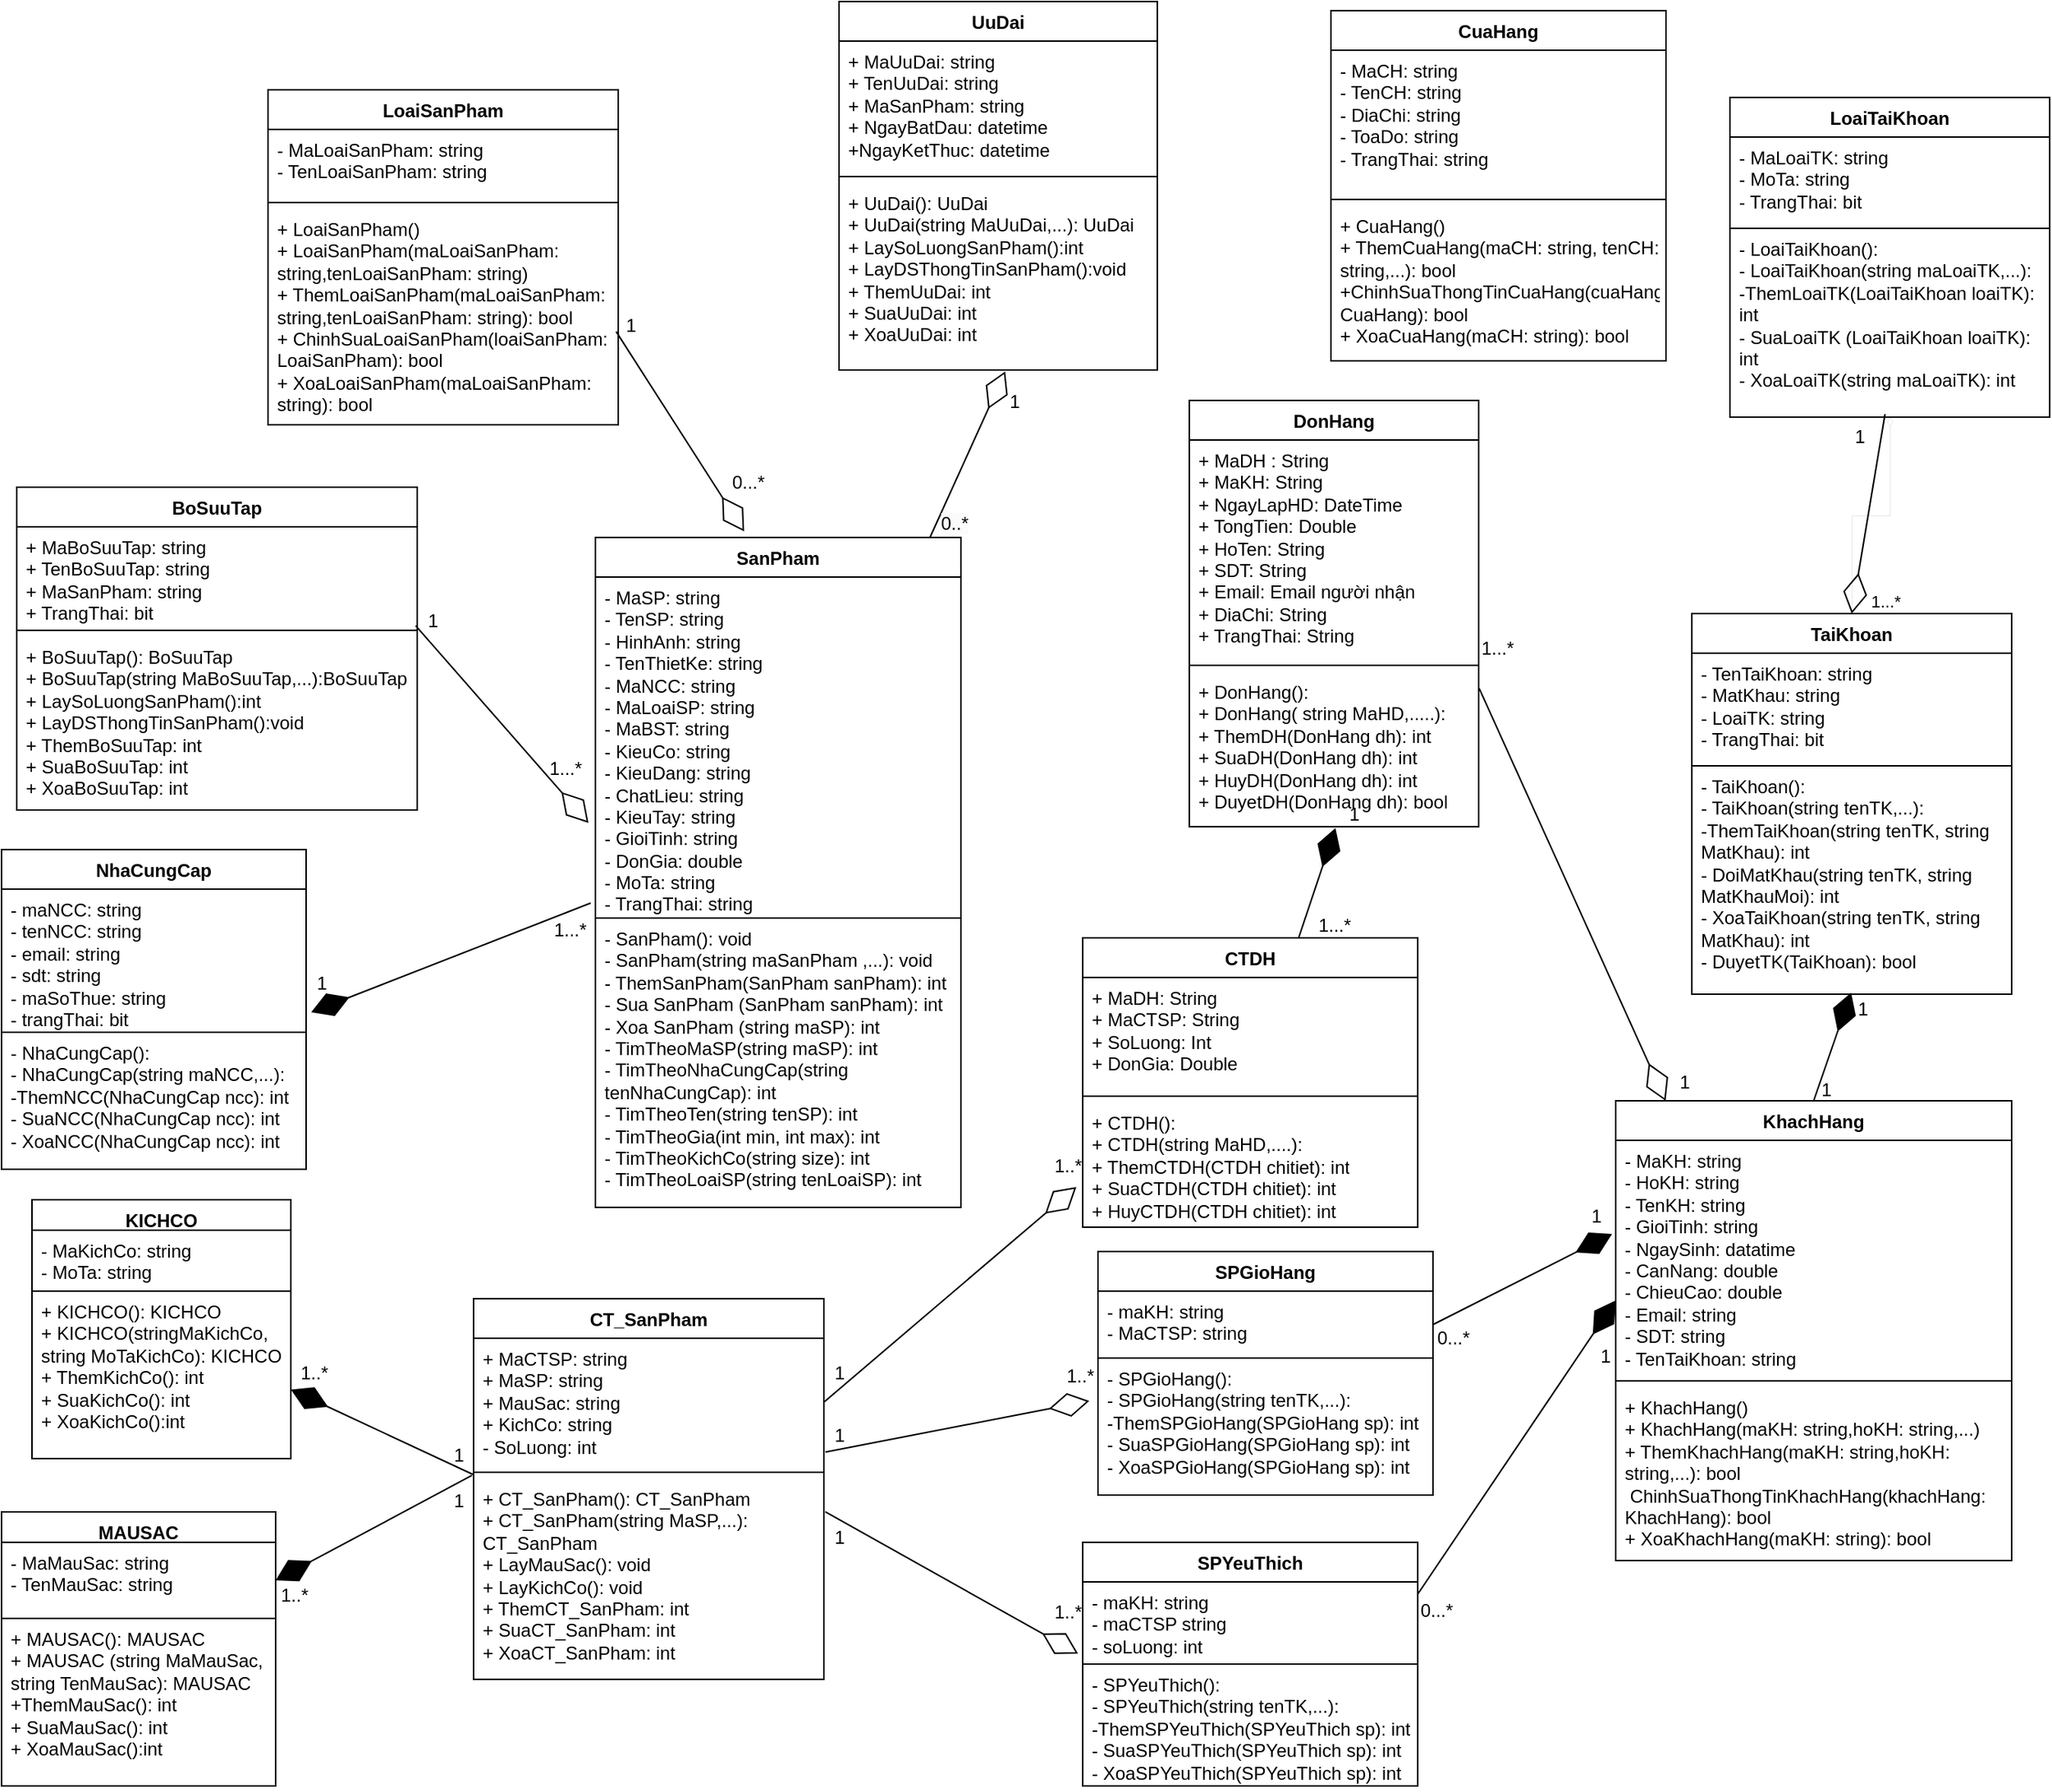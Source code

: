 <mxfile version="24.0.4" type="device">
  <diagram name="Page-1" id="Hk_cvfs8QM16NfBTxRiu">
    <mxGraphModel dx="2085" dy="1831" grid="1" gridSize="10" guides="1" tooltips="1" connect="1" arrows="1" fold="1" page="1" pageScale="1" pageWidth="850" pageHeight="1100" math="0" shadow="0">
      <root>
        <mxCell id="0" />
        <mxCell id="1" parent="0" />
        <mxCell id="ZIIAllhBDOTCkAsZDq-J-1" value="SanPham" style="swimlane;fontStyle=1;align=center;verticalAlign=top;childLayout=stackLayout;horizontal=1;startSize=26;horizontalStack=0;resizeParent=1;resizeParentMax=0;resizeLast=0;collapsible=1;marginBottom=0;whiteSpace=wrap;html=1;labelBackgroundColor=none;" parent="1" vertex="1">
          <mxGeometry x="-360" y="-650" width="240" height="440" as="geometry" />
        </mxCell>
        <mxCell id="ZIIAllhBDOTCkAsZDq-J-2" value="- MaSP: string&lt;div&gt;- TenSP: string&lt;/div&gt;&lt;div&gt;- HinhAnh: string&lt;/div&gt;&lt;div&gt;- TenThietKe: string&lt;/div&gt;&lt;div&gt;- MaNCC: string&lt;/div&gt;&lt;div&gt;- MaLoaiSP: string&lt;/div&gt;&lt;div&gt;- MaBST: string&lt;/div&gt;&lt;div&gt;- KieuCo:&amp;nbsp;&lt;span style=&quot;background-color: initial;&quot;&gt;string&lt;/span&gt;&lt;/div&gt;&lt;div&gt;- KieuDang: string&lt;/div&gt;&lt;div&gt;- ChatLieu:&amp;nbsp;&lt;span style=&quot;background-color: initial;&quot;&gt;string&lt;/span&gt;&lt;/div&gt;&lt;div&gt;&lt;span style=&quot;background-color: initial;&quot;&gt;- KieuTay: string&lt;/span&gt;&lt;/div&gt;&lt;div&gt;- GioiTinh: string&lt;/div&gt;&lt;div&gt;- DonGia: double&lt;/div&gt;&lt;div&gt;- MoTa: string&lt;br&gt;&lt;/div&gt;&lt;div&gt;- TrangThai: string&lt;/div&gt;" style="text;strokeColor=none;fillColor=none;align=left;verticalAlign=top;spacingLeft=4;spacingRight=4;overflow=hidden;rotatable=0;points=[[0,0.5],[1,0.5]];portConstraint=eastwest;whiteSpace=wrap;html=1;labelBackgroundColor=none;" parent="ZIIAllhBDOTCkAsZDq-J-1" vertex="1">
          <mxGeometry y="26" width="240" height="224" as="geometry" />
        </mxCell>
        <mxCell id="ZIIAllhBDOTCkAsZDq-J-4" value="- SanPham(): void&#xa;- SanPham(string maSanPham ,...): void&#xa;- ThemSanPham(SanPham sanPham): int&#xa;- Sua SanPham (SanPham sanPham): int&#xa;- Xoa SanPham (string maSP): int&#xa;- TimTheoMaSP(string maSP): int&#xa;- TimTheoNhaCungCap(string tenNhaCungCap): int&#xa;- TimTheoTen(string tenSP): int&#xa;- TimTheoGia(int min, int max): int&#xa;- TimTheoKichCo(string size): int&#xa;- TimTheoLoaiSP(string tenLoaiSP): int" style="text;fillColor=none;align=left;verticalAlign=top;spacingLeft=4;spacingRight=2;overflow=hidden;rotatable=0;points=[[0,0.5],[1,0.5]];portConstraint=eastwest;spacingTop=0;whiteSpace=wrap;labelBackgroundColor=none;strokeColor=default;" parent="ZIIAllhBDOTCkAsZDq-J-1" vertex="1">
          <mxGeometry y="250" width="240" height="190" as="geometry" />
        </mxCell>
        <mxCell id="ZIIAllhBDOTCkAsZDq-J-107" style="edgeStyle=orthogonalEdgeStyle;rounded=0;orthogonalLoop=1;jettySize=auto;html=1;entryX=0.5;entryY=0;entryDx=0;entryDy=0;fontSize=17;endArrow=none;endFill=0;startArrow=diamondThin;startFill=0;strokeWidth=0;targetPerimeterSpacing=0;sourcePerimeterSpacing=0;endSize=6;labelBackgroundColor=none;fontColor=default;" parent="1" source="ZIIAllhBDOTCkAsZDq-J-5" target="ZIIAllhBDOTCkAsZDq-J-8" edge="1">
          <mxGeometry relative="1" as="geometry" />
        </mxCell>
        <mxCell id="ZIIAllhBDOTCkAsZDq-J-136" value="1...*" style="edgeLabel;html=1;align=center;verticalAlign=middle;resizable=0;points=[];" parent="ZIIAllhBDOTCkAsZDq-J-107" vertex="1" connectable="0">
          <mxGeometry x="-0.914" relative="1" as="geometry">
            <mxPoint x="-3" y="114" as="offset" />
          </mxGeometry>
        </mxCell>
        <mxCell id="ZIIAllhBDOTCkAsZDq-J-5" value="LoaiTaiKhoan" style="swimlane;fontStyle=1;align=center;verticalAlign=top;childLayout=stackLayout;horizontal=1;startSize=26;horizontalStack=0;resizeParent=1;resizeParentMax=0;resizeLast=0;collapsible=1;marginBottom=0;whiteSpace=wrap;labelBackgroundColor=none;" parent="1" vertex="1">
          <mxGeometry x="385" y="-939" width="210" height="210" as="geometry" />
        </mxCell>
        <mxCell id="ZIIAllhBDOTCkAsZDq-J-6" value="- MaLoaiTK: string&lt;div&gt;- MoTa: string&lt;/div&gt;&lt;div&gt;- TrangThai: bit&lt;/div&gt;&lt;div&gt;&lt;br&gt;&lt;/div&gt;" style="text;strokeColor=none;fillColor=none;align=left;verticalAlign=top;spacingLeft=4;spacingRight=4;overflow=hidden;rotatable=0;points=[[0,0.5],[1,0.5]];portConstraint=eastwest;whiteSpace=wrap;html=1;labelBackgroundColor=none;" parent="ZIIAllhBDOTCkAsZDq-J-5" vertex="1">
          <mxGeometry y="26" width="210" height="60" as="geometry" />
        </mxCell>
        <mxCell id="ZIIAllhBDOTCkAsZDq-J-7" value="- LoaiTaiKhoan(): &#xa;- LoaiTaiKhoan(string maLoaiTK,...): &#xa;-ThemLoaiTK(LoaiTaiKhoan loaiTK): int&#xa;- SuaLoaiTK (LoaiTaiKhoan loaiTK): int&#xa;- XoaLoaiTK(string maLoaiTK): int" style="text;fillColor=none;align=left;verticalAlign=top;spacingLeft=4;spacingRight=4;overflow=hidden;rotatable=0;points=[[0,0.5],[1,0.5]];portConstraint=eastwest;whiteSpace=wrap;labelBackgroundColor=none;strokeColor=default;" parent="ZIIAllhBDOTCkAsZDq-J-5" vertex="1">
          <mxGeometry y="86" width="210" height="124" as="geometry" />
        </mxCell>
        <mxCell id="ZIIAllhBDOTCkAsZDq-J-8" value="TaiKhoan" style="swimlane;fontStyle=1;align=center;verticalAlign=top;childLayout=stackLayout;horizontal=1;startSize=26;horizontalStack=0;resizeParent=1;resizeParentMax=0;resizeLast=0;collapsible=1;marginBottom=0;whiteSpace=wrap;labelBackgroundColor=none;" parent="1" vertex="1">
          <mxGeometry x="360" y="-600" width="210" height="250" as="geometry" />
        </mxCell>
        <mxCell id="ZIIAllhBDOTCkAsZDq-J-9" value="- TenTaiKhoan: string&lt;div&gt;- MatKhau: string&lt;/div&gt;&lt;div&gt;- LoaiTK: string&lt;/div&gt;&lt;div&gt;- TrangThai: bit&lt;/div&gt;&lt;div&gt;&lt;br&gt;&lt;/div&gt;" style="text;strokeColor=none;fillColor=none;align=left;verticalAlign=top;spacingLeft=4;spacingRight=4;overflow=hidden;rotatable=0;points=[[0,0.5],[1,0.5]];portConstraint=eastwest;whiteSpace=wrap;html=1;labelBackgroundColor=none;" parent="ZIIAllhBDOTCkAsZDq-J-8" vertex="1">
          <mxGeometry y="26" width="210" height="74" as="geometry" />
        </mxCell>
        <mxCell id="ZIIAllhBDOTCkAsZDq-J-10" value="- TaiKhoan(): &#xa;- TaiKhoan(string tenTK,...): &#xa;-ThemTaiKhoan(string tenTK, string MatKhau): int&#xa;- DoiMatKhau(string tenTK, string MatKhauMoi): int&#xa;- XoaTaiKhoan(string tenTK, string MatKhau): int&#xa;- DuyetTK(TaiKhoan): bool" style="text;fillColor=none;align=left;verticalAlign=top;spacingLeft=4;spacingRight=4;overflow=hidden;rotatable=0;points=[[0,0.5],[1,0.5]];portConstraint=eastwest;whiteSpace=wrap;labelBackgroundColor=none;strokeColor=default;" parent="ZIIAllhBDOTCkAsZDq-J-8" vertex="1">
          <mxGeometry y="100" width="210" height="150" as="geometry" />
        </mxCell>
        <mxCell id="ZIIAllhBDOTCkAsZDq-J-12" value="NhaCungCap" style="swimlane;fontStyle=1;align=center;verticalAlign=top;childLayout=stackLayout;horizontal=1;startSize=26;horizontalStack=0;resizeParent=1;resizeParentMax=0;resizeLast=0;collapsible=1;marginBottom=0;whiteSpace=wrap;labelBackgroundColor=none;" parent="1" vertex="1">
          <mxGeometry x="-750" y="-445" width="200" height="210" as="geometry" />
        </mxCell>
        <mxCell id="ZIIAllhBDOTCkAsZDq-J-13" value="- maNCC: string&lt;div&gt;- tenNCC: string&lt;/div&gt;&lt;div&gt;- email: string&lt;/div&gt;&lt;div&gt;- sdt: string&lt;/div&gt;&lt;div&gt;- maSoThue: string&lt;/div&gt;&lt;div&gt;- trangThai: bit&lt;/div&gt;" style="text;strokeColor=none;fillColor=none;align=left;verticalAlign=top;spacingLeft=4;spacingRight=4;overflow=hidden;rotatable=0;points=[[0,0.5],[1,0.5]];portConstraint=eastwest;whiteSpace=wrap;html=1;labelBackgroundColor=none;" parent="ZIIAllhBDOTCkAsZDq-J-12" vertex="1">
          <mxGeometry y="26" width="200" height="94" as="geometry" />
        </mxCell>
        <mxCell id="ZIIAllhBDOTCkAsZDq-J-14" value="- NhaCungCap(): &#xa;- NhaCungCap(string maNCC,...): &#xa;-ThemNCC(NhaCungCap ncc): int&#xa;- SuaNCC(NhaCungCap ncc): int&#xa;- XoaNCC(NhaCungCap ncc): int" style="text;fillColor=none;align=left;verticalAlign=top;spacingLeft=4;spacingRight=4;overflow=hidden;rotatable=0;points=[[0,0.5],[1,0.5]];portConstraint=eastwest;whiteSpace=wrap;labelBackgroundColor=none;strokeColor=default;" parent="ZIIAllhBDOTCkAsZDq-J-12" vertex="1">
          <mxGeometry y="120" width="200" height="90" as="geometry" />
        </mxCell>
        <mxCell id="ZIIAllhBDOTCkAsZDq-J-15" value="SPYeuThich" style="swimlane;fontStyle=1;align=center;verticalAlign=top;childLayout=stackLayout;horizontal=1;startSize=26;horizontalStack=0;resizeParent=1;resizeParentMax=0;resizeLast=0;collapsible=1;marginBottom=0;whiteSpace=wrap;labelBackgroundColor=none;" parent="1" vertex="1">
          <mxGeometry x="-40" y="10" width="220" height="160" as="geometry" />
        </mxCell>
        <mxCell id="ZIIAllhBDOTCkAsZDq-J-16" value="- maKH: string&lt;div&gt;- maCTSP string&lt;/div&gt;&lt;div&gt;- soLuong: int&lt;/div&gt;&lt;div&gt;&lt;br&gt;&lt;/div&gt;" style="text;strokeColor=none;fillColor=none;align=left;verticalAlign=top;spacingLeft=4;spacingRight=4;overflow=hidden;rotatable=0;points=[[0,0.5],[1,0.5]];portConstraint=eastwest;whiteSpace=wrap;html=1;labelBackgroundColor=none;" parent="ZIIAllhBDOTCkAsZDq-J-15" vertex="1">
          <mxGeometry y="26" width="220" height="54" as="geometry" />
        </mxCell>
        <mxCell id="ZIIAllhBDOTCkAsZDq-J-17" value="- SPYeuThich(): &#xa;- SPYeuThich(string tenTK,...): &#xa;-ThemSPYeuThich(SPYeuThich sp): int&#xa;- SuaSPYeuThich(SPYeuThich sp): int&#xa;- XoaSPYeuThich(SPYeuThich sp): int" style="text;fillColor=none;align=left;verticalAlign=top;spacingLeft=4;spacingRight=4;overflow=hidden;rotatable=0;points=[[0,0.5],[1,0.5]];portConstraint=eastwest;whiteSpace=wrap;labelBackgroundColor=none;strokeColor=default;" parent="ZIIAllhBDOTCkAsZDq-J-15" vertex="1">
          <mxGeometry y="80" width="220" height="80" as="geometry" />
        </mxCell>
        <mxCell id="ZIIAllhBDOTCkAsZDq-J-22" value="DonHang" style="swimlane;fontStyle=1;align=center;verticalAlign=top;childLayout=stackLayout;horizontal=1;startSize=26;horizontalStack=0;resizeParent=1;resizeParentMax=0;resizeLast=0;collapsible=1;marginBottom=0;whiteSpace=wrap;html=1;labelBackgroundColor=none;" parent="1" vertex="1">
          <mxGeometry x="30" y="-740" width="190" height="280" as="geometry" />
        </mxCell>
        <mxCell id="ZIIAllhBDOTCkAsZDq-J-23" value="+ MaDH : String&lt;div&gt;+ MaKH: String&lt;/div&gt;&lt;div&gt;+ NgayLapHD: DateTime&lt;/div&gt;&lt;div&gt;+ TongTien: Double&lt;/div&gt;&lt;div&gt;+ HoTen: String&lt;/div&gt;&lt;div&gt;+ SDT: String&lt;/div&gt;&lt;div&gt;+ Email: Email người nhận&lt;/div&gt;&lt;div&gt;+ DiaChi: String&lt;/div&gt;&lt;div&gt;+ TrangThai: String&lt;br&gt;&lt;div&gt;&lt;br&gt;&lt;/div&gt;&lt;/div&gt;" style="text;strokeColor=none;fillColor=none;align=left;verticalAlign=top;spacingLeft=4;spacingRight=4;overflow=hidden;rotatable=0;points=[[0,0.5],[1,0.5]];portConstraint=eastwest;whiteSpace=wrap;html=1;labelBackgroundColor=none;" parent="ZIIAllhBDOTCkAsZDq-J-22" vertex="1">
          <mxGeometry y="26" width="190" height="144" as="geometry" />
        </mxCell>
        <mxCell id="ZIIAllhBDOTCkAsZDq-J-24" value="" style="line;strokeWidth=1;fillColor=none;align=left;verticalAlign=middle;spacingTop=-1;spacingLeft=3;spacingRight=3;rotatable=0;labelPosition=right;points=[];portConstraint=eastwest;labelBackgroundColor=none;" parent="ZIIAllhBDOTCkAsZDq-J-22" vertex="1">
          <mxGeometry y="170" width="190" height="8" as="geometry" />
        </mxCell>
        <mxCell id="ZIIAllhBDOTCkAsZDq-J-25" value="+ DonHang():&amp;nbsp;&lt;div&gt;+ DonHang( string MaHD,.....):&lt;br&gt;&lt;div&gt;+ ThemDH(DonHang dh): int&lt;/div&gt;&lt;div&gt;+ SuaDH(DonHang dh): int&lt;/div&gt;&lt;div&gt;+ HuyDH(DonHang dh): int&lt;/div&gt;&lt;div&gt;+ DuyetDH(DonHang dh): bool&lt;/div&gt;&lt;div&gt;&lt;br&gt;&lt;/div&gt;&lt;/div&gt;" style="text;strokeColor=none;fillColor=none;align=left;verticalAlign=top;spacingLeft=4;spacingRight=4;overflow=hidden;rotatable=0;points=[[0,0.5],[1,0.5]];portConstraint=eastwest;whiteSpace=wrap;html=1;labelBackgroundColor=none;" parent="ZIIAllhBDOTCkAsZDq-J-22" vertex="1">
          <mxGeometry y="178" width="190" height="102" as="geometry" />
        </mxCell>
        <mxCell id="ZIIAllhBDOTCkAsZDq-J-26" value="CTDH" style="swimlane;fontStyle=1;align=center;verticalAlign=top;childLayout=stackLayout;horizontal=1;startSize=26;horizontalStack=0;resizeParent=1;resizeParentMax=0;resizeLast=0;collapsible=1;marginBottom=0;whiteSpace=wrap;html=1;labelBackgroundColor=none;" parent="1" vertex="1">
          <mxGeometry x="-40" y="-387" width="220" height="190" as="geometry" />
        </mxCell>
        <mxCell id="ZIIAllhBDOTCkAsZDq-J-27" value="+ MaDH: String&lt;div&gt;+ MaCTSP: String&lt;/div&gt;&lt;div&gt;+ SoLuong: Int&lt;/div&gt;&lt;div&gt;+ DonGia: Double&lt;/div&gt;&lt;div&gt;&lt;br&gt;&lt;/div&gt;" style="text;strokeColor=none;fillColor=none;align=left;verticalAlign=top;spacingLeft=4;spacingRight=4;overflow=hidden;rotatable=0;points=[[0,0.5],[1,0.5]];portConstraint=eastwest;whiteSpace=wrap;html=1;labelBackgroundColor=none;" parent="ZIIAllhBDOTCkAsZDq-J-26" vertex="1">
          <mxGeometry y="26" width="220" height="74" as="geometry" />
        </mxCell>
        <mxCell id="ZIIAllhBDOTCkAsZDq-J-28" value="" style="line;strokeWidth=1;fillColor=none;align=left;verticalAlign=middle;spacingTop=-1;spacingLeft=3;spacingRight=3;rotatable=0;labelPosition=right;points=[];portConstraint=eastwest;labelBackgroundColor=none;" parent="ZIIAllhBDOTCkAsZDq-J-26" vertex="1">
          <mxGeometry y="100" width="220" height="8" as="geometry" />
        </mxCell>
        <mxCell id="ZIIAllhBDOTCkAsZDq-J-29" value="+ CTDH():&amp;nbsp;&lt;div&gt;+ CTDH(string MaHD,....):&amp;nbsp;&lt;br&gt;&lt;div&gt;+ ThemCTDH(CTDH chitiet): int&lt;/div&gt;&lt;div&gt;+ SuaCTDH(CTDH chitiet): int&lt;/div&gt;&lt;div&gt;+ HuyCTDH(CTDH chitiet): int&lt;/div&gt;&lt;/div&gt;" style="text;strokeColor=none;fillColor=none;align=left;verticalAlign=top;spacingLeft=4;spacingRight=4;overflow=hidden;rotatable=0;points=[[0,0.5],[1,0.5]];portConstraint=eastwest;whiteSpace=wrap;html=1;labelBackgroundColor=none;" parent="ZIIAllhBDOTCkAsZDq-J-26" vertex="1">
          <mxGeometry y="108" width="220" height="82" as="geometry" />
        </mxCell>
        <mxCell id="ZIIAllhBDOTCkAsZDq-J-49" value="BoSuuTap" style="swimlane;fontStyle=1;align=center;verticalAlign=top;childLayout=stackLayout;horizontal=1;startSize=26;horizontalStack=0;resizeParent=1;resizeParentMax=0;resizeLast=0;collapsible=1;marginBottom=0;whiteSpace=wrap;html=1;labelBackgroundColor=none;" parent="1" vertex="1">
          <mxGeometry x="-740" y="-683" width="263" height="212" as="geometry" />
        </mxCell>
        <mxCell id="ZIIAllhBDOTCkAsZDq-J-50" value="+ MaBoSuuTap: string&lt;div&gt;+ TenBoSuuTap: string&lt;/div&gt;&lt;div&gt;+ MaSanPham: string&lt;/div&gt;&lt;div&gt;+ TrangThai: bit&lt;/div&gt;" style="text;strokeColor=none;fillColor=none;align=left;verticalAlign=top;spacingLeft=4;spacingRight=4;overflow=hidden;rotatable=0;points=[[0,0.5],[1,0.5]];portConstraint=eastwest;whiteSpace=wrap;html=1;labelBackgroundColor=none;" parent="ZIIAllhBDOTCkAsZDq-J-49" vertex="1">
          <mxGeometry y="26" width="263" height="64" as="geometry" />
        </mxCell>
        <mxCell id="ZIIAllhBDOTCkAsZDq-J-51" value="" style="line;strokeWidth=1;fillColor=none;align=left;verticalAlign=middle;spacingTop=-1;spacingLeft=3;spacingRight=3;rotatable=0;labelPosition=right;points=[];portConstraint=eastwest;labelBackgroundColor=none;" parent="ZIIAllhBDOTCkAsZDq-J-49" vertex="1">
          <mxGeometry y="90" width="263" height="8" as="geometry" />
        </mxCell>
        <mxCell id="ZIIAllhBDOTCkAsZDq-J-52" value="+ BoSuuTap(): BoSuuTap&lt;div&gt;+ BoSuuTap(string MaBoSuuTap,...):BoSuuTap&lt;/div&gt;&lt;div&gt;+ LaySoLuongSanPham():int&lt;/div&gt;&lt;div&gt;+ LayDSThongTinSanPham():void&lt;/div&gt;&lt;div&gt;+ ThemBoSuuTap: int&lt;/div&gt;&lt;div&gt;+ Sua&lt;span style=&quot;background-color: initial;&quot;&gt;BoSuuTap: int&lt;/span&gt;&lt;/div&gt;&lt;div&gt;&lt;span style=&quot;background-color: initial;&quot;&gt;+ Xoa&lt;/span&gt;&lt;span style=&quot;background-color: initial;&quot;&gt;BoSuuTap: int&lt;/span&gt;&lt;/div&gt;" style="text;strokeColor=none;fillColor=none;align=left;verticalAlign=top;spacingLeft=4;spacingRight=4;overflow=hidden;rotatable=0;points=[[0,0.5],[1,0.5]];portConstraint=eastwest;whiteSpace=wrap;html=1;labelBackgroundColor=none;" parent="ZIIAllhBDOTCkAsZDq-J-49" vertex="1">
          <mxGeometry y="98" width="263" height="114" as="geometry" />
        </mxCell>
        <mxCell id="ZIIAllhBDOTCkAsZDq-J-53" value="UuDai" style="swimlane;fontStyle=1;align=center;verticalAlign=top;childLayout=stackLayout;horizontal=1;startSize=26;horizontalStack=0;resizeParent=1;resizeParentMax=0;resizeLast=0;collapsible=1;marginBottom=0;whiteSpace=wrap;html=1;labelBackgroundColor=none;" parent="1" vertex="1">
          <mxGeometry x="-200" y="-1002" width="209" height="242" as="geometry" />
        </mxCell>
        <mxCell id="ZIIAllhBDOTCkAsZDq-J-54" value="+ MaUuDai: string&lt;div&gt;+ TenUuDai: string&lt;/div&gt;&lt;div&gt;+ MaSanPham: string&lt;/div&gt;&lt;div&gt;+ NgayBatDau: datetime&lt;/div&gt;&lt;div&gt;+NgayKetThuc: datetime&lt;/div&gt;" style="text;strokeColor=none;fillColor=none;align=left;verticalAlign=top;spacingLeft=4;spacingRight=4;overflow=hidden;rotatable=0;points=[[0,0.5],[1,0.5]];portConstraint=eastwest;whiteSpace=wrap;html=1;labelBackgroundColor=none;" parent="ZIIAllhBDOTCkAsZDq-J-53" vertex="1">
          <mxGeometry y="26" width="209" height="85" as="geometry" />
        </mxCell>
        <mxCell id="ZIIAllhBDOTCkAsZDq-J-55" value="" style="line;strokeWidth=1;fillColor=none;align=left;verticalAlign=middle;spacingTop=-1;spacingLeft=3;spacingRight=3;rotatable=0;labelPosition=right;points=[];portConstraint=eastwest;labelBackgroundColor=none;" parent="ZIIAllhBDOTCkAsZDq-J-53" vertex="1">
          <mxGeometry y="111" width="209" height="8" as="geometry" />
        </mxCell>
        <mxCell id="ZIIAllhBDOTCkAsZDq-J-56" value="+ UuDai(): UuDai&lt;div&gt;+ UuDai(string MaUuDai,...): UuDai&lt;/div&gt;&lt;div&gt;&lt;div&gt;+ LaySoLuongSanPham():int&lt;/div&gt;&lt;div&gt;+ LayDSThongTinSanPham():void&lt;/div&gt;&lt;/div&gt;&lt;div&gt;&lt;div&gt;+ ThemUuDai: int&lt;/div&gt;&lt;div&gt;+ SuaUuDai&lt;span style=&quot;background-color: initial;&quot;&gt;: int&lt;/span&gt;&lt;/div&gt;&lt;div&gt;&lt;span style=&quot;background-color: initial;&quot;&gt;+ Xoa&lt;/span&gt;UuDai&lt;span style=&quot;background-color: initial;&quot;&gt;: int&lt;/span&gt;&lt;/div&gt;&lt;/div&gt;" style="text;strokeColor=none;fillColor=none;align=left;verticalAlign=top;spacingLeft=4;spacingRight=4;overflow=hidden;rotatable=0;points=[[0,0.5],[1,0.5]];portConstraint=eastwest;whiteSpace=wrap;html=1;labelBackgroundColor=none;" parent="ZIIAllhBDOTCkAsZDq-J-53" vertex="1">
          <mxGeometry y="119" width="209" height="123" as="geometry" />
        </mxCell>
        <mxCell id="ZIIAllhBDOTCkAsZDq-J-57" value="CT_SanPham" style="swimlane;fontStyle=1;align=center;verticalAlign=top;childLayout=stackLayout;horizontal=1;startSize=26;horizontalStack=0;resizeParent=1;resizeParentMax=0;resizeLast=0;collapsible=1;marginBottom=0;whiteSpace=wrap;html=1;labelBackgroundColor=none;" parent="1" vertex="1">
          <mxGeometry x="-440" y="-150" width="230" height="250" as="geometry" />
        </mxCell>
        <mxCell id="ZIIAllhBDOTCkAsZDq-J-58" value="&lt;div&gt;+ MaCTSP: string&lt;/div&gt;+ MaSP: string&lt;div&gt;+ MauSac: string&lt;/div&gt;&lt;div&gt;+ KichCo: string&lt;/div&gt;&lt;div&gt;- SoLuong: int&lt;/div&gt;" style="text;strokeColor=none;fillColor=none;align=left;verticalAlign=top;spacingLeft=4;spacingRight=4;overflow=hidden;rotatable=0;points=[[0,0.5],[1,0.5]];portConstraint=eastwest;whiteSpace=wrap;html=1;labelBackgroundColor=none;" parent="ZIIAllhBDOTCkAsZDq-J-57" vertex="1">
          <mxGeometry y="26" width="230" height="84" as="geometry" />
        </mxCell>
        <mxCell id="ZIIAllhBDOTCkAsZDq-J-59" value="" style="line;strokeWidth=1;fillColor=none;align=left;verticalAlign=middle;spacingTop=-1;spacingLeft=3;spacingRight=3;rotatable=0;labelPosition=right;points=[];portConstraint=eastwest;labelBackgroundColor=none;" parent="ZIIAllhBDOTCkAsZDq-J-57" vertex="1">
          <mxGeometry y="110" width="230" height="8" as="geometry" />
        </mxCell>
        <mxCell id="ZIIAllhBDOTCkAsZDq-J-60" value="+ CT_SanPham(): CT_SanPham&lt;div&gt;+ CT_SanPham(string MaSP,...): CT_SanPham&lt;/div&gt;&lt;div&gt;+ LayMauSac(): void&lt;/div&gt;&lt;div&gt;+ LayKichCo(): void&lt;/div&gt;&lt;div&gt;&lt;div&gt;+ ThemCT_SanPham: int&lt;/div&gt;&lt;div&gt;+ SuaCT_SanPham&lt;span style=&quot;background-color: initial;&quot;&gt;: int&lt;/span&gt;&lt;/div&gt;&lt;div&gt;&lt;span style=&quot;background-color: initial;&quot;&gt;+ Xoa&lt;/span&gt;CT_SanPham&lt;span style=&quot;background-color: initial;&quot;&gt;: int&lt;/span&gt;&lt;/div&gt;&lt;/div&gt;" style="text;strokeColor=none;fillColor=none;align=left;verticalAlign=top;spacingLeft=4;spacingRight=4;overflow=hidden;rotatable=0;points=[[0,0.5],[1,0.5]];portConstraint=eastwest;whiteSpace=wrap;html=1;labelBackgroundColor=none;" parent="ZIIAllhBDOTCkAsZDq-J-57" vertex="1">
          <mxGeometry y="118" width="230" height="132" as="geometry" />
        </mxCell>
        <mxCell id="ZIIAllhBDOTCkAsZDq-J-110" style="rounded=0;orthogonalLoop=1;jettySize=auto;html=1;entryX=1.002;entryY=0.11;entryDx=0;entryDy=0;fontColor=default;endArrow=none;endFill=0;startArrow=diamondThin;startFill=0;endSize=24;startSize=24;labelBackgroundColor=none;entryPerimeter=0;exitX=0.126;exitY=0;exitDx=0;exitDy=0;exitPerimeter=0;" parent="1" source="ZIIAllhBDOTCkAsZDq-J-61" target="ZIIAllhBDOTCkAsZDq-J-25" edge="1">
          <mxGeometry relative="1" as="geometry" />
        </mxCell>
        <mxCell id="ZIIAllhBDOTCkAsZDq-J-61" value="KhachHang" style="swimlane;fontStyle=1;align=center;verticalAlign=top;childLayout=stackLayout;horizontal=1;startSize=26;horizontalStack=0;resizeParent=1;resizeParentMax=0;resizeLast=0;collapsible=1;marginBottom=0;whiteSpace=wrap;html=1;labelBackgroundColor=none;" parent="1" vertex="1">
          <mxGeometry x="310" y="-280" width="260" height="302" as="geometry" />
        </mxCell>
        <mxCell id="ZIIAllhBDOTCkAsZDq-J-62" value="- MaKH: string&lt;div&gt;&lt;div&gt;- HoKH: string&lt;br&gt;&lt;/div&gt;&lt;div&gt;- TenKH: string&lt;br&gt;&lt;/div&gt;&lt;div&gt;- GioiTinh: string&lt;br&gt;&lt;/div&gt;&lt;div&gt;- NgaySinh: datatime&lt;br&gt;&lt;/div&gt;&lt;div&gt;- CanNang: double&lt;br&gt;&lt;/div&gt;&lt;div&gt;- ChieuCao: double&lt;br&gt;&lt;/div&gt;&lt;div&gt;- Email: string&lt;br&gt;&lt;/div&gt;&lt;div&gt;- SDT: string&lt;br&gt;&lt;/div&gt;&lt;/div&gt;&lt;div&gt;- TenTaiKhoan: string&lt;br&gt;&lt;/div&gt;" style="text;strokeColor=none;fillColor=none;align=left;verticalAlign=top;spacingLeft=4;spacingRight=4;overflow=hidden;rotatable=0;points=[[0,0.5],[1,0.5]];portConstraint=eastwest;whiteSpace=wrap;html=1;labelBackgroundColor=none;" parent="ZIIAllhBDOTCkAsZDq-J-61" vertex="1">
          <mxGeometry y="26" width="260" height="154" as="geometry" />
        </mxCell>
        <mxCell id="ZIIAllhBDOTCkAsZDq-J-63" value="" style="line;strokeWidth=1;fillColor=none;align=left;verticalAlign=middle;spacingTop=-1;spacingLeft=3;spacingRight=3;rotatable=0;labelPosition=right;points=[];portConstraint=eastwest;labelBackgroundColor=none;" parent="ZIIAllhBDOTCkAsZDq-J-61" vertex="1">
          <mxGeometry y="180" width="260" height="8" as="geometry" />
        </mxCell>
        <mxCell id="ZIIAllhBDOTCkAsZDq-J-64" value="+ KhachHang()&#xa;+ KhachHang(maKH: string,hoKH: string,...)&#xa;+ ThemKhachHang(maKH: string,hoKH: string,...): bool&#xa; ChinhSuaThongTinKhachHang(khachHang: KhachHang): bool&#xa;+ XoaKhachHang(maKH: string): bool&#xa;" style="text;strokeColor=none;fillColor=none;align=left;verticalAlign=top;spacingLeft=4;spacingRight=4;overflow=hidden;rotatable=0;points=[[0,0.5],[1,0.5]];portConstraint=eastwest;whiteSpace=wrap;labelBackgroundColor=none;" parent="ZIIAllhBDOTCkAsZDq-J-61" vertex="1">
          <mxGeometry y="188" width="260" height="114" as="geometry" />
        </mxCell>
        <mxCell id="ZIIAllhBDOTCkAsZDq-J-65" value="LoaiSanPham" style="swimlane;fontStyle=1;align=center;verticalAlign=top;childLayout=stackLayout;horizontal=1;startSize=26;horizontalStack=0;resizeParent=1;resizeParentMax=0;resizeLast=0;collapsible=1;marginBottom=0;whiteSpace=wrap;html=1;labelBackgroundColor=none;" parent="1" vertex="1">
          <mxGeometry x="-575" y="-944" width="230" height="220" as="geometry" />
        </mxCell>
        <mxCell id="ZIIAllhBDOTCkAsZDq-J-66" value="- MaLoaiSanPham: string&lt;div&gt;- TenLoaiSanPham: string&lt;br&gt;&lt;/div&gt;" style="text;strokeColor=none;fillColor=none;align=left;verticalAlign=top;spacingLeft=4;spacingRight=4;overflow=hidden;rotatable=0;points=[[0,0.5],[1,0.5]];portConstraint=eastwest;whiteSpace=wrap;html=1;labelBackgroundColor=none;" parent="ZIIAllhBDOTCkAsZDq-J-65" vertex="1">
          <mxGeometry y="26" width="230" height="44" as="geometry" />
        </mxCell>
        <mxCell id="ZIIAllhBDOTCkAsZDq-J-67" value="" style="line;strokeWidth=1;fillColor=none;align=left;verticalAlign=middle;spacingTop=-1;spacingLeft=3;spacingRight=3;rotatable=0;labelPosition=right;points=[];portConstraint=eastwest;labelBackgroundColor=none;" parent="ZIIAllhBDOTCkAsZDq-J-65" vertex="1">
          <mxGeometry y="70" width="230" height="8" as="geometry" />
        </mxCell>
        <mxCell id="ZIIAllhBDOTCkAsZDq-J-68" value="+ LoaiSanPham()&lt;div&gt;+ LoaiSanPham(maLoaiSanPham: string,tenLoaiSanPham: string)&lt;br&gt;&lt;/div&gt;&lt;div&gt;+ ThemLoaiSanPham(maLoaiSanPham: string,tenLoaiSanPham: string): bool&lt;br&gt;&lt;/div&gt;&lt;div&gt;+ ChinhSuaLoaiSanPham(loaiSanPham: LoaiSanPham): bool&lt;br&gt;&lt;/div&gt;&lt;div&gt;+ XoaLoaiSanPham(maLoaiSanPham: string): bool&lt;br&gt;&lt;/div&gt;" style="text;strokeColor=none;fillColor=none;align=left;verticalAlign=top;spacingLeft=4;spacingRight=4;overflow=hidden;rotatable=0;points=[[0,0.5],[1,0.5]];portConstraint=eastwest;whiteSpace=wrap;html=1;labelBackgroundColor=none;" parent="ZIIAllhBDOTCkAsZDq-J-65" vertex="1">
          <mxGeometry y="78" width="230" height="142" as="geometry" />
        </mxCell>
        <mxCell id="ZIIAllhBDOTCkAsZDq-J-69" value="CuaHang" style="swimlane;fontStyle=1;align=center;verticalAlign=top;childLayout=stackLayout;horizontal=1;startSize=26;horizontalStack=0;resizeParent=1;resizeParentMax=0;resizeLast=0;collapsible=1;marginBottom=0;whiteSpace=wrap;html=1;labelBackgroundColor=none;" parent="1" vertex="1">
          <mxGeometry x="123" y="-996" width="220" height="230" as="geometry" />
        </mxCell>
        <mxCell id="ZIIAllhBDOTCkAsZDq-J-70" value="- MaCH: string&lt;div&gt;- TenCH: string&lt;br&gt;&lt;/div&gt;&lt;div&gt;- DiaChi: string&lt;br&gt;&lt;/div&gt;&lt;div&gt;- ToaDo: string&lt;br&gt;&lt;/div&gt;&lt;div&gt;- TrangThai: string&lt;br&gt;&lt;/div&gt;" style="text;strokeColor=none;fillColor=none;align=left;verticalAlign=top;spacingLeft=4;spacingRight=4;overflow=hidden;rotatable=0;points=[[0,0.5],[1,0.5]];portConstraint=eastwest;whiteSpace=wrap;html=1;labelBackgroundColor=none;" parent="ZIIAllhBDOTCkAsZDq-J-69" vertex="1">
          <mxGeometry y="26" width="220" height="94" as="geometry" />
        </mxCell>
        <mxCell id="ZIIAllhBDOTCkAsZDq-J-71" value="" style="line;strokeWidth=1;fillColor=none;align=left;verticalAlign=middle;spacingTop=-1;spacingLeft=3;spacingRight=3;rotatable=0;labelPosition=right;points=[];portConstraint=eastwest;labelBackgroundColor=none;" parent="ZIIAllhBDOTCkAsZDq-J-69" vertex="1">
          <mxGeometry y="120" width="220" height="8" as="geometry" />
        </mxCell>
        <mxCell id="ZIIAllhBDOTCkAsZDq-J-72" value="+ CuaHang()&lt;div&gt;+ ThemCuaHang(maCH: string, tenCH: string,...): bool&lt;br&gt;&lt;/div&gt;&lt;div&gt;+ChinhSuaThongTinCuaHang(cuaHang: CuaHang): bool&lt;br&gt;&lt;/div&gt;&lt;div&gt;+ XoaCuaHang(maCH: string): bool&lt;br&gt;&lt;/div&gt;" style="text;strokeColor=none;fillColor=none;align=left;verticalAlign=top;spacingLeft=4;spacingRight=4;overflow=hidden;rotatable=0;points=[[0,0.5],[1,0.5]];portConstraint=eastwest;whiteSpace=wrap;html=1;labelBackgroundColor=none;" parent="ZIIAllhBDOTCkAsZDq-J-69" vertex="1">
          <mxGeometry y="128" width="220" height="102" as="geometry" />
        </mxCell>
        <mxCell id="ZIIAllhBDOTCkAsZDq-J-80" value="&lt;font style=&quot;font-size: 12px;&quot;&gt;KICHCO&lt;/font&gt;&lt;div style=&quot;font-size: 12px;&quot;&gt;&lt;br style=&quot;font-size: 12px;&quot;&gt;&lt;/div&gt;" style="swimlane;fontStyle=1;align=center;verticalAlign=top;childLayout=stackLayout;horizontal=1;startSize=20;horizontalStack=0;resizeParent=1;resizeParentMax=0;resizeLast=0;collapsible=1;marginBottom=0;whiteSpace=wrap;html=1;fontSize=12;labelBackgroundColor=none;" parent="1" vertex="1">
          <mxGeometry x="-730" y="-215" width="170" height="170" as="geometry" />
        </mxCell>
        <mxCell id="ZIIAllhBDOTCkAsZDq-J-81" value="- MaKichCo: string&lt;div style=&quot;font-size: 12px;&quot;&gt;- MoTa: string&lt;/div&gt;" style="text;strokeColor=default;fillColor=none;align=left;verticalAlign=top;spacingLeft=4;spacingRight=4;overflow=hidden;rotatable=0;points=[[0,0.5],[1,0.5]];portConstraint=eastwest;whiteSpace=wrap;html=1;fontStyle=0;fontSize=12;labelBackgroundColor=none;" parent="ZIIAllhBDOTCkAsZDq-J-80" vertex="1">
          <mxGeometry y="20" width="170" height="40" as="geometry" />
        </mxCell>
        <mxCell id="ZIIAllhBDOTCkAsZDq-J-82" value="&lt;div style=&quot;font-size: 12px;&quot;&gt;+ KICHCO(): KICHCO&lt;/div&gt;&lt;div style=&quot;font-size: 12px;&quot;&gt;+ KICHCO(stringMaKichCo, string MoTaKichCo): KICHCO&lt;/div&gt;+ ThemKichCo(): int&lt;div style=&quot;font-size: 12px;&quot;&gt;+ SuaKichCo(): int&lt;/div&gt;&lt;div style=&quot;font-size: 12px;&quot;&gt;+ XoaKichCo():int&lt;/div&gt;" style="text;fillColor=none;align=left;verticalAlign=top;spacingLeft=4;spacingRight=4;overflow=hidden;rotatable=0;points=[[0,0.5],[1,0.5]];portConstraint=eastwest;whiteSpace=wrap;html=1;fontStyle=0;fontSize=12;labelBackgroundColor=none;" parent="ZIIAllhBDOTCkAsZDq-J-80" vertex="1">
          <mxGeometry y="60" width="170" height="110" as="geometry" />
        </mxCell>
        <mxCell id="ZIIAllhBDOTCkAsZDq-J-83" value="&lt;span style=&quot;font-size: 12px;&quot;&gt;MAUSAC&lt;/span&gt;" style="swimlane;fontStyle=1;align=center;verticalAlign=top;childLayout=stackLayout;horizontal=1;startSize=20;horizontalStack=0;resizeParent=1;resizeParentMax=0;resizeLast=0;collapsible=1;marginBottom=0;whiteSpace=wrap;html=1;fontSize=12;labelBackgroundColor=none;" parent="1" vertex="1">
          <mxGeometry x="-750" y="-10" width="180" height="180" as="geometry" />
        </mxCell>
        <mxCell id="ZIIAllhBDOTCkAsZDq-J-84" value="&lt;span style=&quot;font-size: 12px;&quot;&gt;- MaMauSac: string&lt;/span&gt;&lt;div style=&quot;font-size: 12px;&quot;&gt;- TenMauSac: string&lt;/div&gt;" style="text;strokeColor=default;fillColor=none;align=left;verticalAlign=top;spacingLeft=4;spacingRight=4;overflow=hidden;rotatable=0;points=[[0,0.5],[1,0.5]];portConstraint=eastwest;whiteSpace=wrap;html=1;fontStyle=0;fontSize=12;labelBackgroundColor=none;" parent="ZIIAllhBDOTCkAsZDq-J-83" vertex="1">
          <mxGeometry y="20" width="180" height="50" as="geometry" />
        </mxCell>
        <mxCell id="ZIIAllhBDOTCkAsZDq-J-85" value="+ MAUSAC(): MAUSAC&#xa;+ MAUSAC (string MaMauSac, string TenMauSac): MAUSAC&#xa;+ThemMauSac(): int&#xa;+ SuaMauSac(): int&#xa;+ XoaMauSac():int" style="text;fillColor=none;align=left;verticalAlign=top;spacingLeft=4;spacingRight=4;overflow=hidden;rotatable=0;points=[[0,0.5],[1,0.5]];portConstraint=eastwest;whiteSpace=wrap;fontStyle=0;fontSize=12;labelBackgroundColor=none;" parent="ZIIAllhBDOTCkAsZDq-J-83" vertex="1">
          <mxGeometry y="70" width="180" height="110" as="geometry" />
        </mxCell>
        <mxCell id="ZIIAllhBDOTCkAsZDq-J-18" value="SPGioHang" style="swimlane;fontStyle=1;align=center;verticalAlign=top;childLayout=stackLayout;horizontal=1;startSize=26;horizontalStack=0;resizeParent=1;resizeParentMax=0;resizeLast=0;collapsible=1;marginBottom=0;whiteSpace=wrap;labelBackgroundColor=none;" parent="1" vertex="1">
          <mxGeometry x="-30" y="-181" width="220" height="160" as="geometry" />
        </mxCell>
        <mxCell id="ZIIAllhBDOTCkAsZDq-J-19" value="- maKH: string&lt;div&gt;- MaCTSP: string&lt;/div&gt;&lt;div&gt;&lt;br&gt;&lt;/div&gt;" style="text;strokeColor=none;fillColor=none;align=left;verticalAlign=top;spacingLeft=4;spacingRight=4;overflow=hidden;rotatable=0;points=[[0,0.5],[1,0.5]];portConstraint=eastwest;whiteSpace=wrap;html=1;labelBackgroundColor=none;" parent="ZIIAllhBDOTCkAsZDq-J-18" vertex="1">
          <mxGeometry y="26" width="220" height="44" as="geometry" />
        </mxCell>
        <mxCell id="ZIIAllhBDOTCkAsZDq-J-20" value="- SPGioHang(): &#xa;- SPGioHang(string tenTK,...): &#xa;-ThemSPGioHang(SPGioHang sp): int&#xa;- SuaSPGioHang(SPGioHang sp): int&#xa;- XoaSPGioHang(SPGioHang sp): int" style="text;fillColor=none;align=left;verticalAlign=top;spacingLeft=4;spacingRight=4;overflow=hidden;rotatable=0;points=[[0,0.5],[1,0.5]];portConstraint=eastwest;whiteSpace=wrap;labelBackgroundColor=none;strokeColor=default;" parent="ZIIAllhBDOTCkAsZDq-J-18" vertex="1">
          <mxGeometry y="70" width="220" height="90" as="geometry" />
        </mxCell>
        <mxCell id="ZIIAllhBDOTCkAsZDq-J-108" value="" style="endArrow=none;endFill=0;endSize=24;html=1;rounded=0;exitX=0.5;exitY=0;exitDx=0;exitDy=0;entryX=0.485;entryY=0.984;entryDx=0;entryDy=0;entryPerimeter=0;startArrow=diamondThin;startFill=0;startSize=24;labelBackgroundColor=none;fontColor=default;" parent="1" source="ZIIAllhBDOTCkAsZDq-J-8" target="ZIIAllhBDOTCkAsZDq-J-7" edge="1">
          <mxGeometry width="160" relative="1" as="geometry">
            <mxPoint x="260" y="-640" as="sourcePoint" />
            <mxPoint x="370" y="-710" as="targetPoint" />
          </mxGeometry>
        </mxCell>
        <mxCell id="ZIIAllhBDOTCkAsZDq-J-109" value="" style="endArrow=none;endFill=0;endSize=6;html=1;rounded=0;entryX=0.5;entryY=0;entryDx=0;entryDy=0;exitX=0.498;exitY=0.993;exitDx=0;exitDy=0;exitPerimeter=0;startArrow=diamondThin;startFill=1;startSize=24;labelBackgroundColor=none;fontColor=default;" parent="1" source="ZIIAllhBDOTCkAsZDq-J-10" target="ZIIAllhBDOTCkAsZDq-J-61" edge="1">
          <mxGeometry width="160" relative="1" as="geometry">
            <mxPoint x="240" y="-360" as="sourcePoint" />
            <mxPoint x="400" y="-360" as="targetPoint" />
          </mxGeometry>
        </mxCell>
        <mxCell id="ZIIAllhBDOTCkAsZDq-J-111" style="rounded=0;orthogonalLoop=1;jettySize=auto;html=1;entryX=0.505;entryY=1.008;entryDx=0;entryDy=0;entryPerimeter=0;fontColor=default;labelBackgroundColor=none;endArrow=diamondThin;endFill=1;startSize=24;endSize=24;startArrow=none;startFill=0;" parent="1" source="ZIIAllhBDOTCkAsZDq-J-26" target="ZIIAllhBDOTCkAsZDq-J-25" edge="1">
          <mxGeometry relative="1" as="geometry" />
        </mxCell>
        <mxCell id="ZIIAllhBDOTCkAsZDq-J-116" style="rounded=0;orthogonalLoop=1;jettySize=auto;html=1;entryX=0.522;entryY=1.008;entryDx=0;entryDy=0;entryPerimeter=0;endSize=24;endArrow=diamondThin;endFill=0;startSize=24;" parent="1" source="ZIIAllhBDOTCkAsZDq-J-1" target="ZIIAllhBDOTCkAsZDq-J-56" edge="1">
          <mxGeometry relative="1" as="geometry" />
        </mxCell>
        <mxCell id="ZIIAllhBDOTCkAsZDq-J-118" style="rounded=0;orthogonalLoop=1;jettySize=auto;html=1;endArrow=none;endFill=0;endSize=24;startArrow=diamondThin;startFill=0;startSize=24;exitX=0.407;exitY=-0.009;exitDx=0;exitDy=0;exitPerimeter=0;entryX=0.994;entryY=0.569;entryDx=0;entryDy=0;entryPerimeter=0;" parent="1" source="ZIIAllhBDOTCkAsZDq-J-1" target="ZIIAllhBDOTCkAsZDq-J-68" edge="1">
          <mxGeometry relative="1" as="geometry">
            <mxPoint x="-342" y="-783" as="targetPoint" />
          </mxGeometry>
        </mxCell>
        <mxCell id="ZIIAllhBDOTCkAsZDq-J-119" style="rounded=0;orthogonalLoop=1;jettySize=auto;html=1;entryX=0.996;entryY=1.015;entryDx=0;entryDy=0;entryPerimeter=0;endArrow=none;endFill=0;endSize=24;startArrow=diamondThin;startFill=0;startSize=24;exitX=-0.019;exitY=0.721;exitDx=0;exitDy=0;exitPerimeter=0;" parent="1" source="ZIIAllhBDOTCkAsZDq-J-2" target="ZIIAllhBDOTCkAsZDq-J-50" edge="1">
          <mxGeometry relative="1" as="geometry">
            <mxPoint x="-310" y="-426" as="sourcePoint" />
            <mxPoint x="-443" y="-590" as="targetPoint" />
          </mxGeometry>
        </mxCell>
        <mxCell id="ZIIAllhBDOTCkAsZDq-J-120" style="rounded=0;orthogonalLoop=1;jettySize=auto;html=1;entryX=-0.013;entryY=0.956;entryDx=0;entryDy=0;entryPerimeter=0;endArrow=none;endFill=0;endSize=24;startArrow=diamondThin;startFill=1;startSize=24;exitX=1.017;exitY=0.86;exitDx=0;exitDy=0;exitPerimeter=0;" parent="1" source="ZIIAllhBDOTCkAsZDq-J-13" target="ZIIAllhBDOTCkAsZDq-J-2" edge="1">
          <mxGeometry relative="1" as="geometry">
            <mxPoint x="-330" y="-352" as="sourcePoint" />
            <mxPoint x="-460" y="-438" as="targetPoint" />
          </mxGeometry>
        </mxCell>
        <mxCell id="ZIIAllhBDOTCkAsZDq-J-121" style="rounded=0;orthogonalLoop=1;jettySize=auto;html=1;entryX=0;entryY=-0.018;entryDx=0;entryDy=0;entryPerimeter=0;endArrow=none;endFill=0;startArrow=diamondThin;startFill=1;startSize=24;" parent="1" source="ZIIAllhBDOTCkAsZDq-J-80" target="ZIIAllhBDOTCkAsZDq-J-60" edge="1">
          <mxGeometry relative="1" as="geometry" />
        </mxCell>
        <mxCell id="ZIIAllhBDOTCkAsZDq-J-122" style="rounded=0;orthogonalLoop=1;jettySize=auto;html=1;entryX=-0.005;entryY=-0.015;entryDx=0;entryDy=0;entryPerimeter=0;endArrow=none;endFill=0;startArrow=diamondThin;startFill=1;startSize=24;exitX=1;exitY=0.5;exitDx=0;exitDy=0;" parent="1" source="ZIIAllhBDOTCkAsZDq-J-84" target="ZIIAllhBDOTCkAsZDq-J-60" edge="1">
          <mxGeometry relative="1" as="geometry">
            <mxPoint x="-400" y="67" as="sourcePoint" />
            <mxPoint x="-191" y="60" as="targetPoint" />
          </mxGeometry>
        </mxCell>
        <mxCell id="ZIIAllhBDOTCkAsZDq-J-123" style="rounded=0;orthogonalLoop=1;jettySize=auto;html=1;entryX=-0.019;entryY=0.678;entryDx=0;entryDy=0;strokeColor=default;endArrow=diamondThin;endFill=0;endSize=24;startArrow=none;startFill=0;startSize=24;entryPerimeter=0;exitX=1;exitY=0.5;exitDx=0;exitDy=0;" parent="1" source="ZIIAllhBDOTCkAsZDq-J-58" target="ZIIAllhBDOTCkAsZDq-J-29" edge="1">
          <mxGeometry relative="1" as="geometry">
            <Array as="points" />
          </mxGeometry>
        </mxCell>
        <mxCell id="ZIIAllhBDOTCkAsZDq-J-124" style="rounded=0;orthogonalLoop=1;jettySize=auto;html=1;entryX=-0.026;entryY=0.313;entryDx=0;entryDy=0;entryPerimeter=0;strokeColor=default;endArrow=diamondThin;endFill=0;endSize=24;startArrow=none;startFill=0;startSize=24;exitX=1.004;exitY=0.89;exitDx=0;exitDy=0;exitPerimeter=0;" parent="1" source="ZIIAllhBDOTCkAsZDq-J-58" target="ZIIAllhBDOTCkAsZDq-J-20" edge="1">
          <mxGeometry relative="1" as="geometry">
            <mxPoint x="-68" y="18" as="sourcePoint" />
            <mxPoint x="10" y="-80" as="targetPoint" />
          </mxGeometry>
        </mxCell>
        <mxCell id="ZIIAllhBDOTCkAsZDq-J-125" style="rounded=0;orthogonalLoop=1;jettySize=auto;html=1;entryX=-0.014;entryY=0.872;entryDx=0;entryDy=0;entryPerimeter=0;strokeColor=default;endArrow=diamondThin;endFill=0;endSize=24;startArrow=none;startFill=0;startSize=24;exitX=1.004;exitY=0.166;exitDx=0;exitDy=0;exitPerimeter=0;" parent="1" source="ZIIAllhBDOTCkAsZDq-J-60" target="ZIIAllhBDOTCkAsZDq-J-16" edge="1">
          <mxGeometry relative="1" as="geometry">
            <mxPoint x="-76" y="15" as="sourcePoint" />
            <mxPoint x="25" y="-32" as="targetPoint" />
          </mxGeometry>
        </mxCell>
        <mxCell id="ZIIAllhBDOTCkAsZDq-J-126" style="rounded=0;orthogonalLoop=1;jettySize=auto;html=1;entryX=1;entryY=0.5;entryDx=0;entryDy=0;endArrow=none;endFill=0;startArrow=diamondThin;startFill=1;startSize=24;exitX=-0.009;exitY=0.399;exitDx=0;exitDy=0;exitPerimeter=0;" parent="1" source="ZIIAllhBDOTCkAsZDq-J-62" target="ZIIAllhBDOTCkAsZDq-J-19" edge="1">
          <mxGeometry relative="1" as="geometry" />
        </mxCell>
        <mxCell id="ZIIAllhBDOTCkAsZDq-J-127" style="rounded=0;orthogonalLoop=1;jettySize=auto;html=1;endArrow=none;endFill=0;startArrow=diamondThin;startFill=1;startSize=24;exitX=0;exitY=0.5;exitDx=0;exitDy=0;entryX=0.999;entryY=0.155;entryDx=0;entryDy=0;entryPerimeter=0;" parent="1" target="ZIIAllhBDOTCkAsZDq-J-16" edge="1">
          <mxGeometry relative="1" as="geometry">
            <mxPoint x="310" y="-148.85" as="sourcePoint" />
            <mxPoint x="200" y="90" as="targetPoint" />
          </mxGeometry>
        </mxCell>
        <mxCell id="ZIIAllhBDOTCkAsZDq-J-129" value="1" style="text;html=1;align=center;verticalAlign=middle;resizable=0;points=[];autosize=1;strokeColor=none;fillColor=none;" parent="1" vertex="1">
          <mxGeometry x="-352" y="-804" width="30" height="30" as="geometry" />
        </mxCell>
        <mxCell id="ZIIAllhBDOTCkAsZDq-J-130" value="0...*" style="text;html=1;align=center;verticalAlign=middle;resizable=0;points=[];autosize=1;strokeColor=none;fillColor=none;" parent="1" vertex="1">
          <mxGeometry x="-280" y="-701" width="40" height="30" as="geometry" />
        </mxCell>
        <mxCell id="ZIIAllhBDOTCkAsZDq-J-132" value="1...*" style="text;html=1;align=center;verticalAlign=middle;resizable=0;points=[];autosize=1;strokeColor=none;fillColor=none;" parent="1" vertex="1">
          <mxGeometry x="-400" y="-513" width="40" height="30" as="geometry" />
        </mxCell>
        <mxCell id="ZIIAllhBDOTCkAsZDq-J-133" value="1" style="text;html=1;align=center;verticalAlign=middle;resizable=0;points=[];autosize=1;strokeColor=none;fillColor=none;" parent="1" vertex="1">
          <mxGeometry x="-482" y="-610" width="30" height="30" as="geometry" />
        </mxCell>
        <mxCell id="ZIIAllhBDOTCkAsZDq-J-134" value="1" style="text;html=1;align=center;verticalAlign=middle;resizable=0;points=[];autosize=1;strokeColor=none;fillColor=none;" parent="1" vertex="1">
          <mxGeometry x="-100" y="-754" width="30" height="30" as="geometry" />
        </mxCell>
        <mxCell id="ZIIAllhBDOTCkAsZDq-J-135" value="&lt;span style=&quot;color: rgb(0, 0, 0); font-family: Helvetica; font-size: 12px; font-style: normal; font-variant-ligatures: normal; font-variant-caps: normal; font-weight: 400; letter-spacing: normal; orphans: 2; text-align: center; text-indent: 0px; text-transform: none; widows: 2; word-spacing: 0px; -webkit-text-stroke-width: 0px; white-space: nowrap; background-color: rgb(251, 251, 251); text-decoration-thickness: initial; text-decoration-style: initial; text-decoration-color: initial; display: inline !important; float: none;&quot;&gt;0..*&lt;/span&gt;" style="text;whiteSpace=wrap;html=1;" parent="1" vertex="1">
          <mxGeometry x="-135" y="-673" width="30" height="23" as="geometry" />
        </mxCell>
        <mxCell id="ZIIAllhBDOTCkAsZDq-J-137" value="1" style="text;html=1;align=center;verticalAlign=middle;resizable=0;points=[];autosize=1;strokeColor=none;fillColor=none;" parent="1" vertex="1">
          <mxGeometry x="455" y="-731" width="30" height="30" as="geometry" />
        </mxCell>
        <mxCell id="ZIIAllhBDOTCkAsZDq-J-138" value="1" style="text;html=1;align=center;verticalAlign=middle;resizable=0;points=[];autosize=1;strokeColor=none;fillColor=none;" parent="1" vertex="1">
          <mxGeometry x="433" y="-302" width="30" height="30" as="geometry" />
        </mxCell>
        <mxCell id="ZIIAllhBDOTCkAsZDq-J-139" value="1" style="text;html=1;align=center;verticalAlign=middle;resizable=0;points=[];autosize=1;strokeColor=none;fillColor=none;" parent="1" vertex="1">
          <mxGeometry x="457" y="-355" width="30" height="30" as="geometry" />
        </mxCell>
        <mxCell id="ZIIAllhBDOTCkAsZDq-J-140" value="1" style="text;html=1;align=center;verticalAlign=middle;resizable=0;points=[];autosize=1;strokeColor=none;fillColor=none;" parent="1" vertex="1">
          <mxGeometry x="340" y="-307" width="30" height="30" as="geometry" />
        </mxCell>
        <mxCell id="ZIIAllhBDOTCkAsZDq-J-141" value="1...*" style="text;html=1;align=center;verticalAlign=middle;resizable=0;points=[];autosize=1;strokeColor=none;fillColor=none;" parent="1" vertex="1">
          <mxGeometry x="212" y="-592" width="40" height="30" as="geometry" />
        </mxCell>
        <mxCell id="ZIIAllhBDOTCkAsZDq-J-142" value="1...*" style="text;html=1;align=center;verticalAlign=middle;resizable=0;points=[];autosize=1;strokeColor=none;fillColor=none;" parent="1" vertex="1">
          <mxGeometry x="105" y="-410" width="40" height="30" as="geometry" />
        </mxCell>
        <mxCell id="ZIIAllhBDOTCkAsZDq-J-143" value="1" style="text;html=1;align=center;verticalAlign=middle;resizable=0;points=[];autosize=1;strokeColor=none;fillColor=none;" parent="1" vertex="1">
          <mxGeometry x="123" y="-483" width="30" height="30" as="geometry" />
        </mxCell>
        <mxCell id="ZIIAllhBDOTCkAsZDq-J-144" value="1" style="text;html=1;align=center;verticalAlign=middle;resizable=0;points=[];autosize=1;strokeColor=none;fillColor=none;" parent="1" vertex="1">
          <mxGeometry x="282" y="-219" width="30" height="30" as="geometry" />
        </mxCell>
        <mxCell id="ZIIAllhBDOTCkAsZDq-J-145" value="1" style="text;html=1;align=center;verticalAlign=middle;resizable=0;points=[];autosize=1;strokeColor=none;fillColor=none;" parent="1" vertex="1">
          <mxGeometry x="288" y="-127" width="30" height="30" as="geometry" />
        </mxCell>
        <mxCell id="ZIIAllhBDOTCkAsZDq-J-146" value="0...*" style="text;html=1;align=center;verticalAlign=middle;resizable=0;points=[];autosize=1;strokeColor=none;fillColor=none;" parent="1" vertex="1">
          <mxGeometry x="183" y="-139" width="40" height="30" as="geometry" />
        </mxCell>
        <mxCell id="ZIIAllhBDOTCkAsZDq-J-148" value="0...*" style="text;html=1;align=center;verticalAlign=middle;resizable=0;points=[];autosize=1;strokeColor=none;fillColor=none;" parent="1" vertex="1">
          <mxGeometry x="172" y="40" width="40" height="30" as="geometry" />
        </mxCell>
        <mxCell id="ZIIAllhBDOTCkAsZDq-J-150" value="1" style="text;html=1;align=center;verticalAlign=middle;resizable=0;points=[];autosize=1;strokeColor=none;fillColor=none;" parent="1" vertex="1">
          <mxGeometry x="-555" y="-372" width="30" height="30" as="geometry" />
        </mxCell>
        <mxCell id="ZIIAllhBDOTCkAsZDq-J-151" value="1...*" style="text;html=1;align=center;verticalAlign=middle;resizable=0;points=[];autosize=1;strokeColor=none;fillColor=none;" parent="1" vertex="1">
          <mxGeometry x="-397" y="-407" width="40" height="30" as="geometry" />
        </mxCell>
        <mxCell id="ZIIAllhBDOTCkAsZDq-J-152" value="1" style="text;html=1;align=center;verticalAlign=middle;resizable=0;points=[];autosize=1;strokeColor=none;fillColor=none;" parent="1" vertex="1">
          <mxGeometry x="-465" y="-62" width="30" height="30" as="geometry" />
        </mxCell>
        <mxCell id="ZIIAllhBDOTCkAsZDq-J-153" value="1..*" style="text;html=1;align=center;verticalAlign=middle;resizable=0;points=[];autosize=1;strokeColor=none;fillColor=none;" parent="1" vertex="1">
          <mxGeometry x="-565" y="-116" width="40" height="30" as="geometry" />
        </mxCell>
        <mxCell id="ZIIAllhBDOTCkAsZDq-J-154" value="1" style="text;html=1;align=center;verticalAlign=middle;resizable=0;points=[];autosize=1;strokeColor=none;fillColor=none;" parent="1" vertex="1">
          <mxGeometry x="-465" y="-32" width="30" height="30" as="geometry" />
        </mxCell>
        <mxCell id="ZIIAllhBDOTCkAsZDq-J-155" value="1..*" style="text;html=1;align=center;verticalAlign=middle;resizable=0;points=[];autosize=1;strokeColor=none;fillColor=none;" parent="1" vertex="1">
          <mxGeometry x="-578" y="30" width="40" height="30" as="geometry" />
        </mxCell>
        <mxCell id="ZIIAllhBDOTCkAsZDq-J-156" value="1..*" style="text;html=1;align=center;verticalAlign=middle;resizable=0;points=[];autosize=1;strokeColor=none;fillColor=none;" parent="1" vertex="1">
          <mxGeometry x="-70" y="-252" width="40" height="30" as="geometry" />
        </mxCell>
        <mxCell id="ZIIAllhBDOTCkAsZDq-J-157" value="1" style="text;html=1;align=center;verticalAlign=middle;resizable=0;points=[];autosize=1;strokeColor=none;fillColor=none;" parent="1" vertex="1">
          <mxGeometry x="-215" y="-116" width="30" height="30" as="geometry" />
        </mxCell>
        <mxCell id="ZIIAllhBDOTCkAsZDq-J-158" value="1..*" style="text;html=1;align=center;verticalAlign=middle;resizable=0;points=[];autosize=1;strokeColor=none;fillColor=none;" parent="1" vertex="1">
          <mxGeometry x="-62.5" y="-114" width="40" height="30" as="geometry" />
        </mxCell>
        <mxCell id="ZIIAllhBDOTCkAsZDq-J-159" value="1" style="text;html=1;align=center;verticalAlign=middle;resizable=0;points=[];autosize=1;strokeColor=none;fillColor=none;" parent="1" vertex="1">
          <mxGeometry x="-215" y="-8" width="30" height="30" as="geometry" />
        </mxCell>
        <mxCell id="ZIIAllhBDOTCkAsZDq-J-160" value="1" style="text;html=1;align=center;verticalAlign=middle;resizable=0;points=[];autosize=1;strokeColor=none;fillColor=none;" parent="1" vertex="1">
          <mxGeometry x="-215" y="-75" width="30" height="30" as="geometry" />
        </mxCell>
        <mxCell id="ZIIAllhBDOTCkAsZDq-J-161" value="1..*" style="text;html=1;align=center;verticalAlign=middle;resizable=0;points=[];autosize=1;strokeColor=none;fillColor=none;" parent="1" vertex="1">
          <mxGeometry x="-70" y="41" width="40" height="30" as="geometry" />
        </mxCell>
      </root>
    </mxGraphModel>
  </diagram>
</mxfile>
